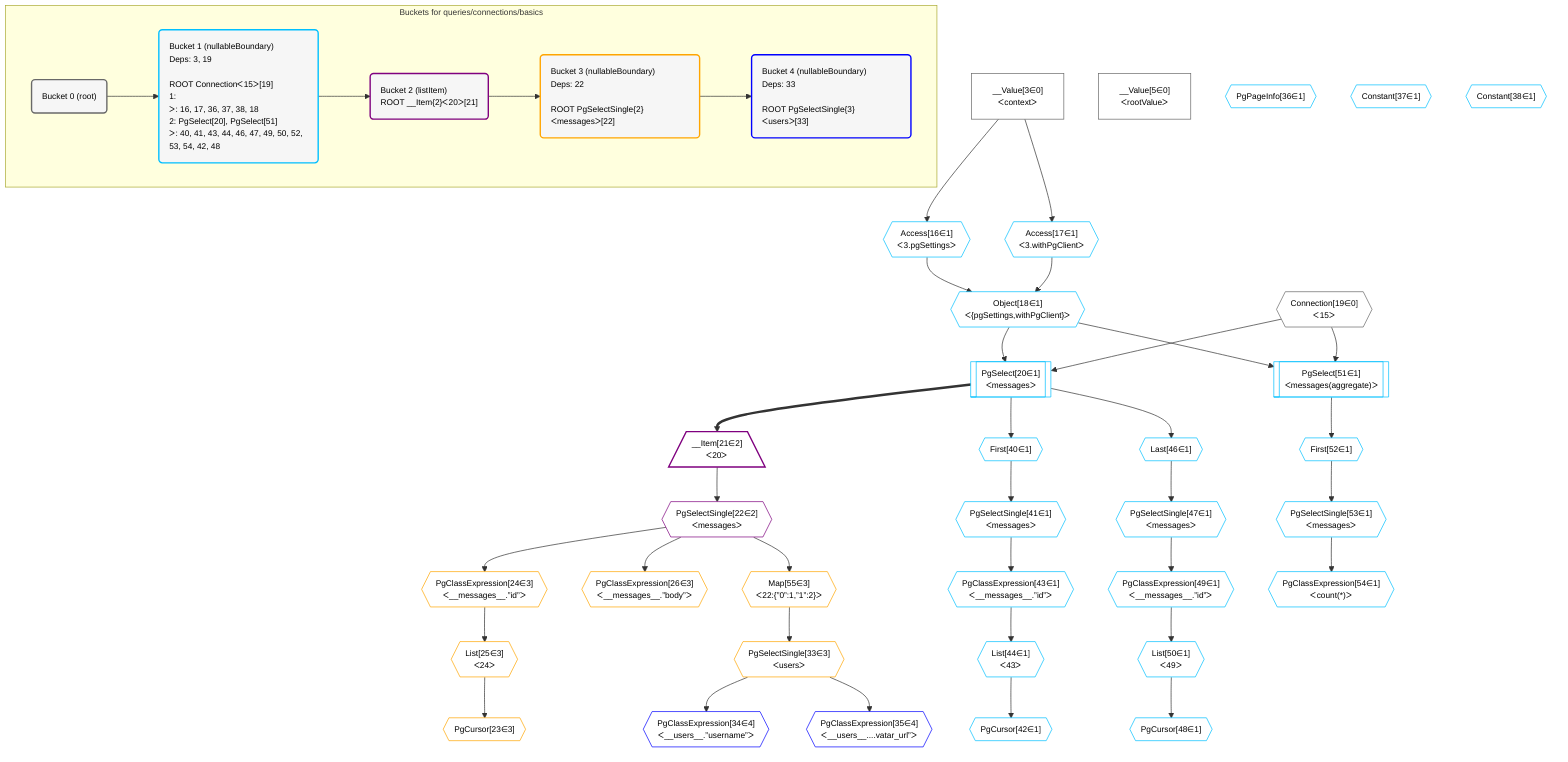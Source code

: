 %%{init: {'themeVariables': { 'fontSize': '12px'}}}%%
graph TD
    classDef path fill:#eee,stroke:#000,color:#000
    classDef plan fill:#fff,stroke-width:1px,color:#000
    classDef itemplan fill:#fff,stroke-width:2px,color:#000
    classDef unbatchedplan fill:#dff,stroke-width:1px,color:#000
    classDef sideeffectplan fill:#fcc,stroke-width:2px,color:#000
    classDef bucket fill:#f6f6f6,color:#000,stroke-width:2px,text-align:left


    %% define steps
    __Value3["__Value[3∈0]<br />ᐸcontextᐳ"]:::plan
    __Value5["__Value[5∈0]<br />ᐸrootValueᐳ"]:::plan
    Access16{{"Access[16∈1]<br />ᐸ3.pgSettingsᐳ"}}:::plan
    Access17{{"Access[17∈1]<br />ᐸ3.withPgClientᐳ"}}:::plan
    Object18{{"Object[18∈1]<br />ᐸ{pgSettings,withPgClient}ᐳ"}}:::plan
    Connection19{{"Connection[19∈0]<br />ᐸ15ᐳ"}}:::plan
    PgSelect20[["PgSelect[20∈1]<br />ᐸmessagesᐳ"]]:::plan
    __Item21[/"__Item[21∈2]<br />ᐸ20ᐳ"\]:::itemplan
    PgSelectSingle22{{"PgSelectSingle[22∈2]<br />ᐸmessagesᐳ"}}:::plan
    PgClassExpression24{{"PgClassExpression[24∈3]<br />ᐸ__messages__.”id”ᐳ"}}:::plan
    List25{{"List[25∈3]<br />ᐸ24ᐳ"}}:::plan
    PgCursor23{{"PgCursor[23∈3]"}}:::plan
    PgClassExpression26{{"PgClassExpression[26∈3]<br />ᐸ__messages__.”body”ᐳ"}}:::plan
    Map55{{"Map[55∈3]<br />ᐸ22:{”0”:1,”1”:2}ᐳ"}}:::plan
    PgSelectSingle33{{"PgSelectSingle[33∈3]<br />ᐸusersᐳ"}}:::plan
    PgClassExpression34{{"PgClassExpression[34∈4]<br />ᐸ__users__.”username”ᐳ"}}:::plan
    PgClassExpression35{{"PgClassExpression[35∈4]<br />ᐸ__users__....vatar_url”ᐳ"}}:::plan
    PgPageInfo36{{"PgPageInfo[36∈1]"}}:::plan
    Constant37{{"Constant[37∈1]"}}:::plan
    Constant38{{"Constant[38∈1]"}}:::plan
    First40{{"First[40∈1]"}}:::plan
    PgSelectSingle41{{"PgSelectSingle[41∈1]<br />ᐸmessagesᐳ"}}:::plan
    PgClassExpression43{{"PgClassExpression[43∈1]<br />ᐸ__messages__.”id”ᐳ"}}:::plan
    List44{{"List[44∈1]<br />ᐸ43ᐳ"}}:::plan
    PgCursor42{{"PgCursor[42∈1]"}}:::plan
    Last46{{"Last[46∈1]"}}:::plan
    PgSelectSingle47{{"PgSelectSingle[47∈1]<br />ᐸmessagesᐳ"}}:::plan
    PgClassExpression49{{"PgClassExpression[49∈1]<br />ᐸ__messages__.”id”ᐳ"}}:::plan
    List50{{"List[50∈1]<br />ᐸ49ᐳ"}}:::plan
    PgCursor48{{"PgCursor[48∈1]"}}:::plan
    PgSelect51[["PgSelect[51∈1]<br />ᐸmessages(aggregate)ᐳ"]]:::plan
    First52{{"First[52∈1]"}}:::plan
    PgSelectSingle53{{"PgSelectSingle[53∈1]<br />ᐸmessagesᐳ"}}:::plan
    PgClassExpression54{{"PgClassExpression[54∈1]<br />ᐸcount(*)ᐳ"}}:::plan

    %% plan dependencies
    __Value3 --> Access16
    __Value3 --> Access17
    Access16 & Access17 --> Object18
    Object18 & Connection19 --> PgSelect20
    PgSelect20 ==> __Item21
    __Item21 --> PgSelectSingle22
    PgSelectSingle22 --> PgClassExpression24
    PgClassExpression24 --> List25
    List25 --> PgCursor23
    PgSelectSingle22 --> PgClassExpression26
    PgSelectSingle22 --> Map55
    Map55 --> PgSelectSingle33
    PgSelectSingle33 --> PgClassExpression34
    PgSelectSingle33 --> PgClassExpression35
    PgSelect20 --> First40
    First40 --> PgSelectSingle41
    PgSelectSingle41 --> PgClassExpression43
    PgClassExpression43 --> List44
    List44 --> PgCursor42
    PgSelect20 --> Last46
    Last46 --> PgSelectSingle47
    PgSelectSingle47 --> PgClassExpression49
    PgClassExpression49 --> List50
    List50 --> PgCursor48
    Object18 & Connection19 --> PgSelect51
    PgSelect51 --> First52
    First52 --> PgSelectSingle53
    PgSelectSingle53 --> PgClassExpression54

    subgraph "Buckets for queries/connections/basics"
    Bucket0("Bucket 0 (root)"):::bucket
    classDef bucket0 stroke:#696969
    class Bucket0,__Value3,__Value5,Connection19 bucket0
    Bucket1("Bucket 1 (nullableBoundary)<br />Deps: 3, 19<br /><br />ROOT Connectionᐸ15ᐳ[19]<br />1: <br />ᐳ: 16, 17, 36, 37, 38, 18<br />2: PgSelect[20], PgSelect[51]<br />ᐳ: 40, 41, 43, 44, 46, 47, 49, 50, 52, 53, 54, 42, 48"):::bucket
    classDef bucket1 stroke:#00bfff
    class Bucket1,Access16,Access17,Object18,PgSelect20,PgPageInfo36,Constant37,Constant38,First40,PgSelectSingle41,PgCursor42,PgClassExpression43,List44,Last46,PgSelectSingle47,PgCursor48,PgClassExpression49,List50,PgSelect51,First52,PgSelectSingle53,PgClassExpression54 bucket1
    Bucket2("Bucket 2 (listItem)<br />ROOT __Item{2}ᐸ20ᐳ[21]"):::bucket
    classDef bucket2 stroke:#7f007f
    class Bucket2,__Item21,PgSelectSingle22 bucket2
    Bucket3("Bucket 3 (nullableBoundary)<br />Deps: 22<br /><br />ROOT PgSelectSingle{2}ᐸmessagesᐳ[22]"):::bucket
    classDef bucket3 stroke:#ffa500
    class Bucket3,PgCursor23,PgClassExpression24,List25,PgClassExpression26,PgSelectSingle33,Map55 bucket3
    Bucket4("Bucket 4 (nullableBoundary)<br />Deps: 33<br /><br />ROOT PgSelectSingle{3}ᐸusersᐳ[33]"):::bucket
    classDef bucket4 stroke:#0000ff
    class Bucket4,PgClassExpression34,PgClassExpression35 bucket4
    Bucket0 --> Bucket1
    Bucket1 --> Bucket2
    Bucket2 --> Bucket3
    Bucket3 --> Bucket4
    end
